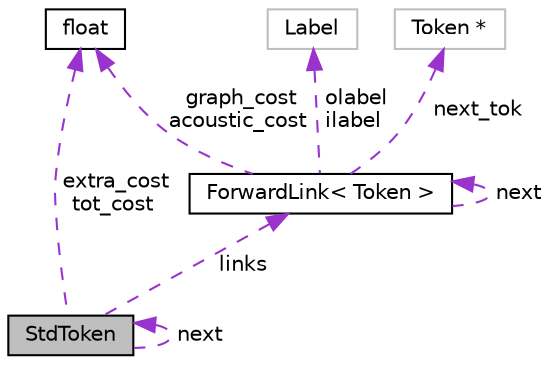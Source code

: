 digraph "StdToken"
{
  edge [fontname="Helvetica",fontsize="10",labelfontname="Helvetica",labelfontsize="10"];
  node [fontname="Helvetica",fontsize="10",shape=record];
  Node1 [label="StdToken",height=0.2,width=0.4,color="black", fillcolor="grey75", style="filled", fontcolor="black"];
  Node1 -> Node1 [dir="back",color="darkorchid3",fontsize="10",style="dashed",label=" next" ,fontname="Helvetica"];
  Node2 -> Node1 [dir="back",color="darkorchid3",fontsize="10",style="dashed",label=" extra_cost\ntot_cost" ,fontname="Helvetica"];
  Node2 [label="float",height=0.2,width=0.4,color="black", fillcolor="white", style="filled",URL="$classfloat.html"];
  Node3 -> Node1 [dir="back",color="darkorchid3",fontsize="10",style="dashed",label=" links" ,fontname="Helvetica"];
  Node3 [label="ForwardLink\< Token \>",height=0.2,width=0.4,color="black", fillcolor="white", style="filled",URL="$structkaldi_1_1decoder_1_1ForwardLink.html"];
  Node2 -> Node3 [dir="back",color="darkorchid3",fontsize="10",style="dashed",label=" graph_cost\nacoustic_cost" ,fontname="Helvetica"];
  Node4 -> Node3 [dir="back",color="darkorchid3",fontsize="10",style="dashed",label=" olabel\nilabel" ,fontname="Helvetica"];
  Node4 [label="Label",height=0.2,width=0.4,color="grey75", fillcolor="white", style="filled"];
  Node3 -> Node3 [dir="back",color="darkorchid3",fontsize="10",style="dashed",label=" next" ,fontname="Helvetica"];
  Node5 -> Node3 [dir="back",color="darkorchid3",fontsize="10",style="dashed",label=" next_tok" ,fontname="Helvetica"];
  Node5 [label="Token *",height=0.2,width=0.4,color="grey75", fillcolor="white", style="filled"];
}

